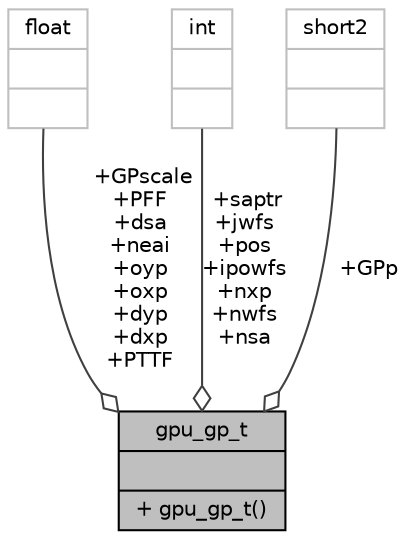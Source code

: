 digraph "gpu_gp_t"
{
 // INTERACTIVE_SVG=YES
  bgcolor="transparent";
  edge [fontname="Helvetica",fontsize="10",labelfontname="Helvetica",labelfontsize="10"];
  node [fontname="Helvetica",fontsize="10",shape=record];
  Node1 [label="{gpu_gp_t\n||+ gpu_gp_t()\l}",height=0.2,width=0.4,color="black", fillcolor="grey75", style="filled", fontcolor="black"];
  Node2 -> Node1 [color="grey25",fontsize="10",style="solid",label=" +GPscale\n+PFF\n+dsa\n+neai\n+oyp\n+oxp\n+dyp\n+dxp\n+PTTF" ,arrowhead="odiamond",fontname="Helvetica"];
  Node2 [label="{float\n||}",height=0.2,width=0.4,color="grey75"];
  Node3 -> Node1 [color="grey25",fontsize="10",style="solid",label=" +saptr\n+jwfs\n+pos\n+ipowfs\n+nxp\n+nwfs\n+nsa" ,arrowhead="odiamond",fontname="Helvetica"];
  Node3 [label="{int\n||}",height=0.2,width=0.4,color="grey75"];
  Node4 -> Node1 [color="grey25",fontsize="10",style="solid",label=" +GPp" ,arrowhead="odiamond",fontname="Helvetica"];
  Node4 [label="{short2\n||}",height=0.2,width=0.4,color="grey75"];
}
